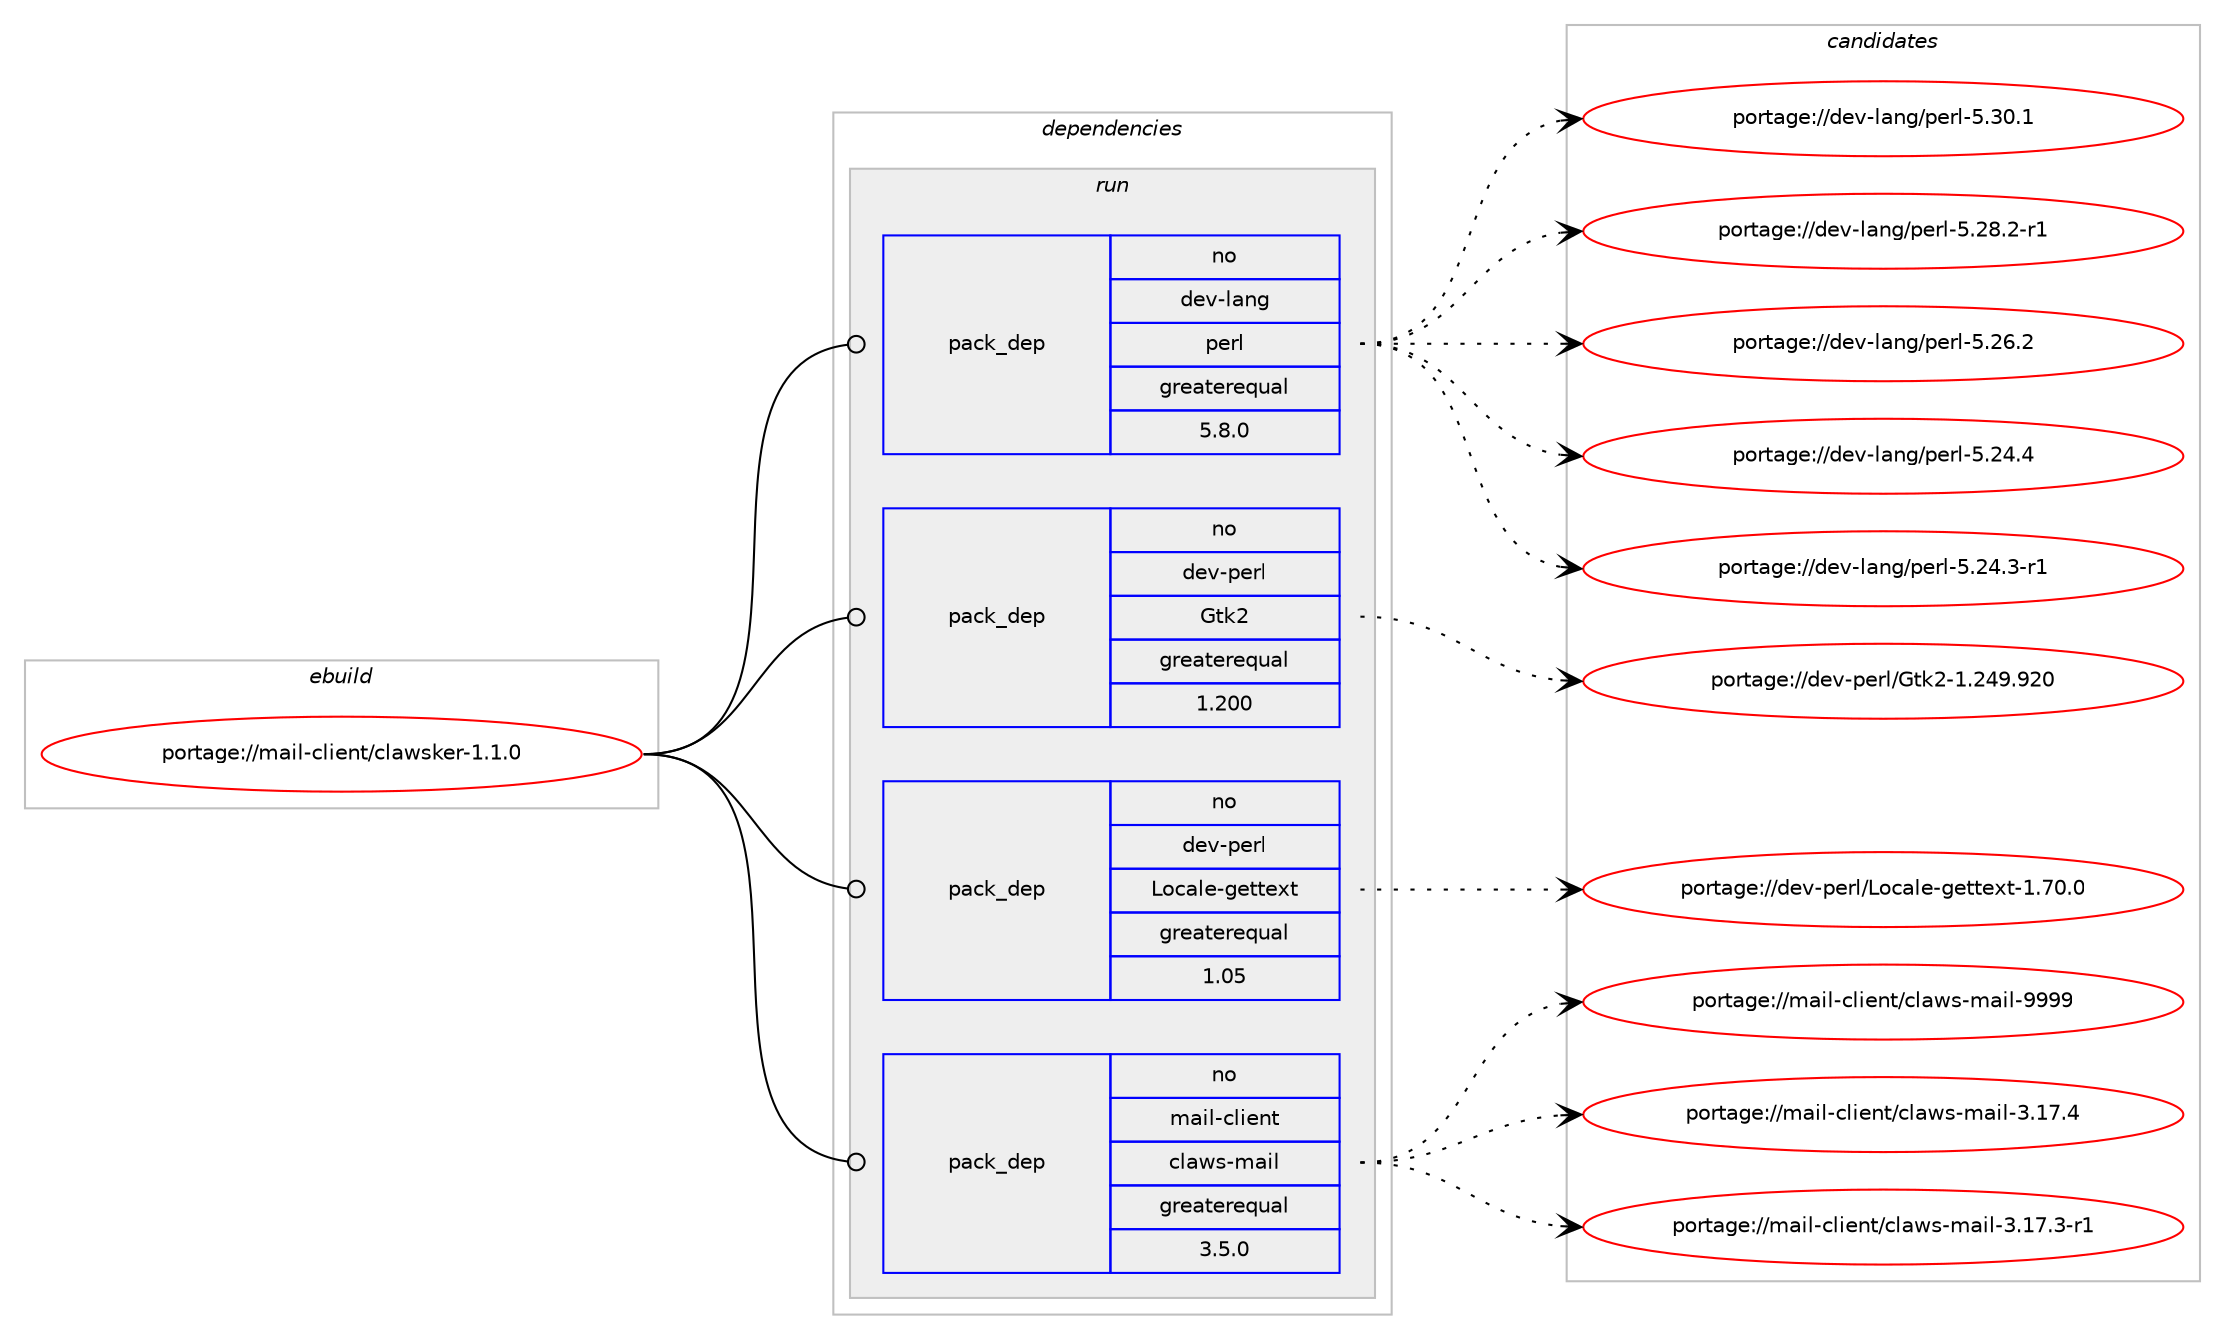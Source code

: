 digraph prolog {

# *************
# Graph options
# *************

newrank=true;
concentrate=true;
compound=true;
graph [rankdir=LR,fontname=Helvetica,fontsize=10,ranksep=1.5];#, ranksep=2.5, nodesep=0.2];
edge  [arrowhead=vee];
node  [fontname=Helvetica,fontsize=10];

# **********
# The ebuild
# **********

subgraph cluster_leftcol {
color=gray;
rank=same;
label=<<i>ebuild</i>>;
id [label="portage://mail-client/clawsker-1.1.0", color=red, width=4, href="../mail-client/clawsker-1.1.0.svg"];
}

# ****************
# The dependencies
# ****************

subgraph cluster_midcol {
color=gray;
label=<<i>dependencies</i>>;
subgraph cluster_compile {
fillcolor="#eeeeee";
style=filled;
label=<<i>compile</i>>;
}
subgraph cluster_compileandrun {
fillcolor="#eeeeee";
style=filled;
label=<<i>compile and run</i>>;
}
subgraph cluster_run {
fillcolor="#eeeeee";
style=filled;
label=<<i>run</i>>;
subgraph pack178737 {
dependency236818 [label=<<TABLE BORDER="0" CELLBORDER="1" CELLSPACING="0" CELLPADDING="4" WIDTH="220"><TR><TD ROWSPAN="6" CELLPADDING="30">pack_dep</TD></TR><TR><TD WIDTH="110">no</TD></TR><TR><TD>dev-lang</TD></TR><TR><TD>perl</TD></TR><TR><TD>greaterequal</TD></TR><TR><TD>5.8.0</TD></TR></TABLE>>, shape=none, color=blue];
}
id:e -> dependency236818:w [weight=20,style="solid",arrowhead="odot"];
subgraph pack178738 {
dependency236819 [label=<<TABLE BORDER="0" CELLBORDER="1" CELLSPACING="0" CELLPADDING="4" WIDTH="220"><TR><TD ROWSPAN="6" CELLPADDING="30">pack_dep</TD></TR><TR><TD WIDTH="110">no</TD></TR><TR><TD>dev-perl</TD></TR><TR><TD>Gtk2</TD></TR><TR><TD>greaterequal</TD></TR><TR><TD>1.200</TD></TR></TABLE>>, shape=none, color=blue];
}
id:e -> dependency236819:w [weight=20,style="solid",arrowhead="odot"];
subgraph pack178739 {
dependency236820 [label=<<TABLE BORDER="0" CELLBORDER="1" CELLSPACING="0" CELLPADDING="4" WIDTH="220"><TR><TD ROWSPAN="6" CELLPADDING="30">pack_dep</TD></TR><TR><TD WIDTH="110">no</TD></TR><TR><TD>dev-perl</TD></TR><TR><TD>Locale-gettext</TD></TR><TR><TD>greaterequal</TD></TR><TR><TD>1.05</TD></TR></TABLE>>, shape=none, color=blue];
}
id:e -> dependency236820:w [weight=20,style="solid",arrowhead="odot"];
subgraph pack178740 {
dependency236821 [label=<<TABLE BORDER="0" CELLBORDER="1" CELLSPACING="0" CELLPADDING="4" WIDTH="220"><TR><TD ROWSPAN="6" CELLPADDING="30">pack_dep</TD></TR><TR><TD WIDTH="110">no</TD></TR><TR><TD>mail-client</TD></TR><TR><TD>claws-mail</TD></TR><TR><TD>greaterequal</TD></TR><TR><TD>3.5.0</TD></TR></TABLE>>, shape=none, color=blue];
}
id:e -> dependency236821:w [weight=20,style="solid",arrowhead="odot"];
}
}

# **************
# The candidates
# **************

subgraph cluster_choices {
rank=same;
color=gray;
label=<<i>candidates</i>>;

subgraph choice178737 {
color=black;
nodesep=1;
choice10010111845108971101034711210111410845534651484649 [label="portage://dev-lang/perl-5.30.1", color=red, width=4,href="../dev-lang/perl-5.30.1.svg"];
choice100101118451089711010347112101114108455346505646504511449 [label="portage://dev-lang/perl-5.28.2-r1", color=red, width=4,href="../dev-lang/perl-5.28.2-r1.svg"];
choice10010111845108971101034711210111410845534650544650 [label="portage://dev-lang/perl-5.26.2", color=red, width=4,href="../dev-lang/perl-5.26.2.svg"];
choice10010111845108971101034711210111410845534650524652 [label="portage://dev-lang/perl-5.24.4", color=red, width=4,href="../dev-lang/perl-5.24.4.svg"];
choice100101118451089711010347112101114108455346505246514511449 [label="portage://dev-lang/perl-5.24.3-r1", color=red, width=4,href="../dev-lang/perl-5.24.3-r1.svg"];
dependency236818:e -> choice10010111845108971101034711210111410845534651484649:w [style=dotted,weight="100"];
dependency236818:e -> choice100101118451089711010347112101114108455346505646504511449:w [style=dotted,weight="100"];
dependency236818:e -> choice10010111845108971101034711210111410845534650544650:w [style=dotted,weight="100"];
dependency236818:e -> choice10010111845108971101034711210111410845534650524652:w [style=dotted,weight="100"];
dependency236818:e -> choice100101118451089711010347112101114108455346505246514511449:w [style=dotted,weight="100"];
}
subgraph choice178738 {
color=black;
nodesep=1;
choice1001011184511210111410847711161075045494650525746575048 [label="portage://dev-perl/Gtk2-1.249.920", color=red, width=4,href="../dev-perl/Gtk2-1.249.920.svg"];
dependency236819:e -> choice1001011184511210111410847711161075045494650525746575048:w [style=dotted,weight="100"];
}
subgraph choice178739 {
color=black;
nodesep=1;
choice10010111845112101114108477611199971081014510310111611610112011645494655484648 [label="portage://dev-perl/Locale-gettext-1.70.0", color=red, width=4,href="../dev-perl/Locale-gettext-1.70.0.svg"];
dependency236820:e -> choice10010111845112101114108477611199971081014510310111611610112011645494655484648:w [style=dotted,weight="100"];
}
subgraph choice178740 {
color=black;
nodesep=1;
choice10997105108459910810510111011647991089711911545109971051084557575757 [label="portage://mail-client/claws-mail-9999", color=red, width=4,href="../mail-client/claws-mail-9999.svg"];
choice109971051084599108105101110116479910897119115451099710510845514649554652 [label="portage://mail-client/claws-mail-3.17.4", color=red, width=4,href="../mail-client/claws-mail-3.17.4.svg"];
choice1099710510845991081051011101164799108971191154510997105108455146495546514511449 [label="portage://mail-client/claws-mail-3.17.3-r1", color=red, width=4,href="../mail-client/claws-mail-3.17.3-r1.svg"];
dependency236821:e -> choice10997105108459910810510111011647991089711911545109971051084557575757:w [style=dotted,weight="100"];
dependency236821:e -> choice109971051084599108105101110116479910897119115451099710510845514649554652:w [style=dotted,weight="100"];
dependency236821:e -> choice1099710510845991081051011101164799108971191154510997105108455146495546514511449:w [style=dotted,weight="100"];
}
}

}
